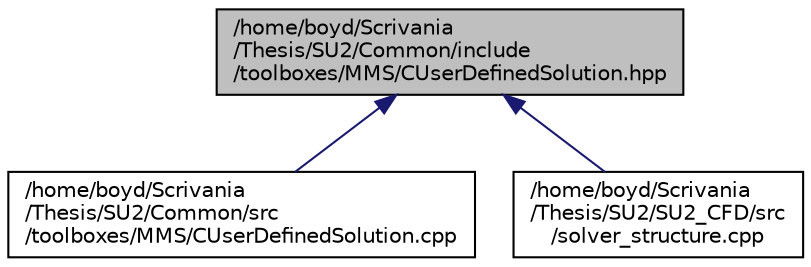 digraph "/home/boyd/Scrivania/Thesis/SU2/Common/include/toolboxes/MMS/CUserDefinedSolution.hpp"
{
  edge [fontname="Helvetica",fontsize="10",labelfontname="Helvetica",labelfontsize="10"];
  node [fontname="Helvetica",fontsize="10",shape=record];
  Node30 [label="/home/boyd/Scrivania\l/Thesis/SU2/Common/include\l/toolboxes/MMS/CUserDefinedSolution.hpp",height=0.2,width=0.4,color="black", fillcolor="grey75", style="filled", fontcolor="black"];
  Node30 -> Node31 [dir="back",color="midnightblue",fontsize="10",style="solid",fontname="Helvetica"];
  Node31 [label="/home/boyd/Scrivania\l/Thesis/SU2/Common/src\l/toolboxes/MMS/CUserDefinedSolution.cpp",height=0.2,width=0.4,color="black", fillcolor="white", style="filled",URL="$_c_user_defined_solution_8cpp.html",tooltip="Implementations of the member functions of CUserDefinedSolution. "];
  Node30 -> Node32 [dir="back",color="midnightblue",fontsize="10",style="solid",fontname="Helvetica"];
  Node32 [label="/home/boyd/Scrivania\l/Thesis/SU2/SU2_CFD/src\l/solver_structure.cpp",height=0.2,width=0.4,color="black", fillcolor="white", style="filled",URL="$solver__structure_8cpp.html",tooltip="Main subroutines for solving primal and adjoint problems. "];
}
